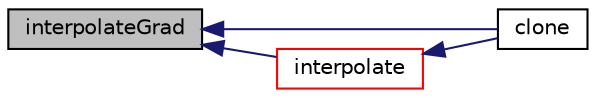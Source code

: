 digraph "interpolateGrad"
{
  bgcolor="transparent";
  edge [fontname="Helvetica",fontsize="10",labelfontname="Helvetica",labelfontsize="10"];
  node [fontname="Helvetica",fontsize="10",shape=record];
  rankdir="LR";
  Node48 [label="interpolateGrad",height=0.2,width=0.4,color="black", fillcolor="grey75", style="filled", fontcolor="black"];
  Node48 -> Node49 [dir="back",color="midnightblue",fontsize="10",style="solid",fontname="Helvetica"];
  Node49 [label="clone",height=0.2,width=0.4,color="black",URL="$a25337.html#ac381531cd6a0b2093de96a75f026a2a0",tooltip="Construct and return a clone. "];
  Node48 -> Node50 [dir="back",color="midnightblue",fontsize="10",style="solid",fontname="Helvetica"];
  Node50 [label="interpolate",height=0.2,width=0.4,color="red",URL="$a25337.html#a832be612fa01f76401e18af4c549f6e0",tooltip="Interpolate. "];
  Node50 -> Node49 [dir="back",color="midnightblue",fontsize="10",style="solid",fontname="Helvetica"];
}
